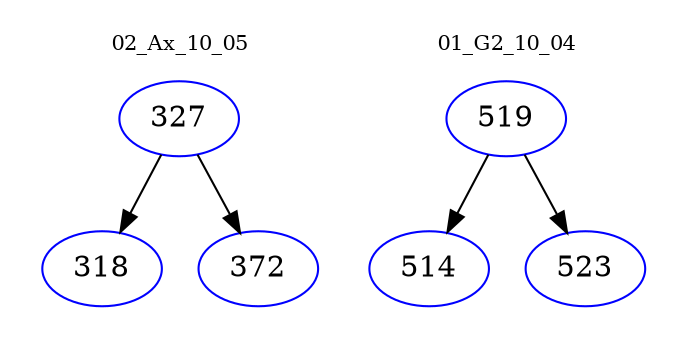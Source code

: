 digraph{
subgraph cluster_0 {
color = white
label = "02_Ax_10_05";
fontsize=10;
T0_327 [label="327", color="blue"]
T0_327 -> T0_318 [color="black"]
T0_318 [label="318", color="blue"]
T0_327 -> T0_372 [color="black"]
T0_372 [label="372", color="blue"]
}
subgraph cluster_1 {
color = white
label = "01_G2_10_04";
fontsize=10;
T1_519 [label="519", color="blue"]
T1_519 -> T1_514 [color="black"]
T1_514 [label="514", color="blue"]
T1_519 -> T1_523 [color="black"]
T1_523 [label="523", color="blue"]
}
}
